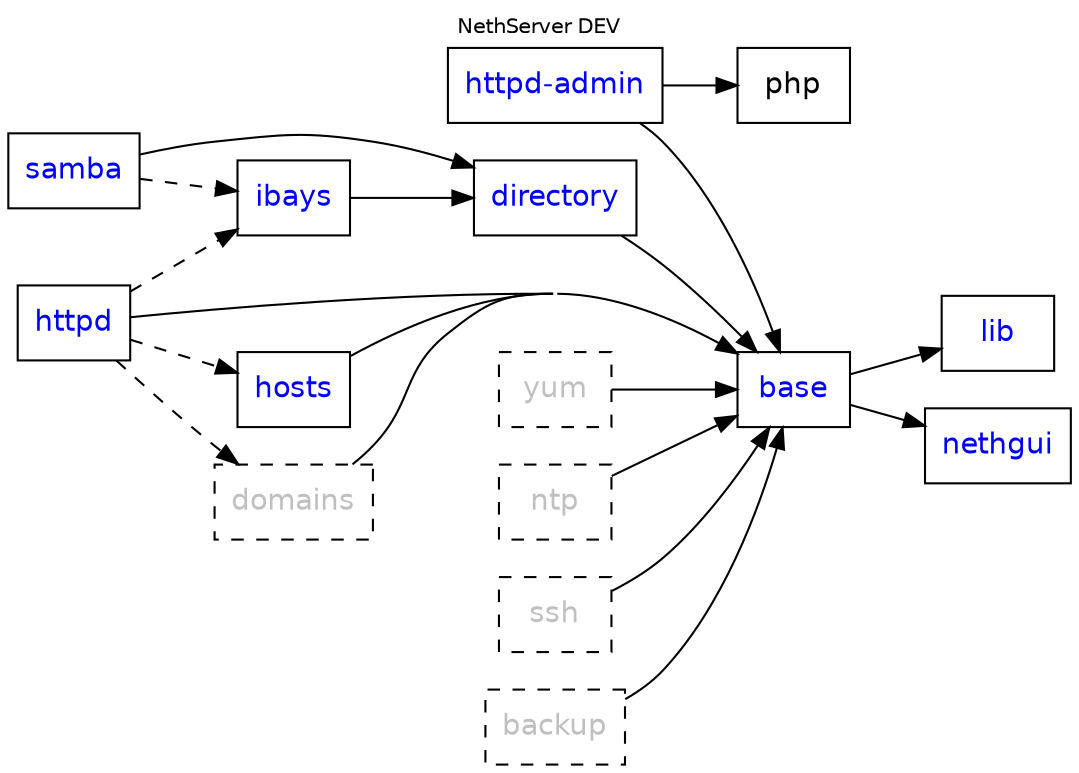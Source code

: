 digraph DEV {
    rankdir = "LR"; compound = true; concentrate = true; fontname = "Helvetica"; fontnames="svg"; fontsize=10.0; label="NethServer DEV"; labelloc = "t"
    node [shape=rect,fontname="Helvetica"];
    httpd_admin [fontcolor=blue,label="httpd-admin",URL="http://dev.nethesis.it/projects/nethserver-httpd-admin"];
    base [fontcolor=blue,URL="http://dev.nethesis.it/projects/nethserver-base"];
    directory [fontcolor=blue,URL="http://dev.nethesis.it/projects/nethserver-directory"];    
    samba [fontcolor=blue,URL="http://dev.nethesis.it/projects/nethserver-samba"];    
    ibays [fontcolor=blue,URL="http://dev.nethesis.it/projects/nethserver-ibays"];    
    lib [fontcolor=blue,URL="http://dev.nethesis.it/projects/nethserver-lib"];    
    httpd [fontcolor=blue,URL="http://dev.nethesis.it/projects/nethserver-httpd"];    
    hosts [fontcolor=blue,URL="http://dev.nethesis.it/projects/nethserver-hosts"];
    domains [style="dashed",fontcolor=gray,URL="http://dev.nethesis.it/projects/nethserver-domains"];
    yum [fontcolor=gray,URL="http://dev.nethesis.it/projects/nethserver-yum",style="dashed"];
    ntp [fontcolor=gray,URL="http://dev.nethesis.it/projects/nethserver-ntp",style="dashed"];
    nethgui [fontcolor=blue,URL="http://dev.nethesis.it/projects/nethgui"];    
    ssh [style="dashed",fontcolor=gray];
    backup [style="dashed",fontcolor=gray];
   
            
    base -> lib
    base -> nethgui
    ssh -> base
    directory -> base
    samba -> directory
    ibays -> directory
    httpd -> base
    hosts -> base
    httpd_admin -> php
    httpd_admin -> base
    backup -> base
    samba -> ibays [style=dashed];
    httpd -> ibays [style=dashed]; 
    httpd -> hosts [style=dashed];
    httpd -> domains [style=dashed];
    domains -> base
    yum -> base
    ntp -> base
    
}
